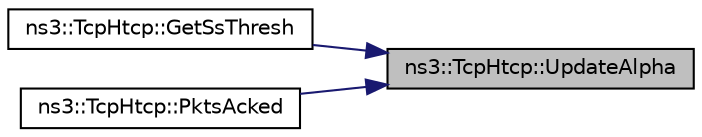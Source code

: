 digraph "ns3::TcpHtcp::UpdateAlpha"
{
 // LATEX_PDF_SIZE
  edge [fontname="Helvetica",fontsize="10",labelfontname="Helvetica",labelfontsize="10"];
  node [fontname="Helvetica",fontsize="10",shape=record];
  rankdir="RL";
  Node1 [label="ns3::TcpHtcp::UpdateAlpha",height=0.2,width=0.4,color="black", fillcolor="grey75", style="filled", fontcolor="black",tooltip="Updates the additive increase parameter for H-TCP."];
  Node1 -> Node2 [dir="back",color="midnightblue",fontsize="10",style="solid",fontname="Helvetica"];
  Node2 [label="ns3::TcpHtcp::GetSsThresh",height=0.2,width=0.4,color="black", fillcolor="white", style="filled",URL="$classns3_1_1_tcp_htcp.html#add36278610893b4eba23cf688f7779d8",tooltip="Get the slow start threshold after a loss event."];
  Node1 -> Node3 [dir="back",color="midnightblue",fontsize="10",style="solid",fontname="Helvetica"];
  Node3 [label="ns3::TcpHtcp::PktsAcked",height=0.2,width=0.4,color="black", fillcolor="white", style="filled",URL="$classns3_1_1_tcp_htcp.html#ad09157c644632f904b019423e0bf555b",tooltip="Timing information on received ACK."];
}
